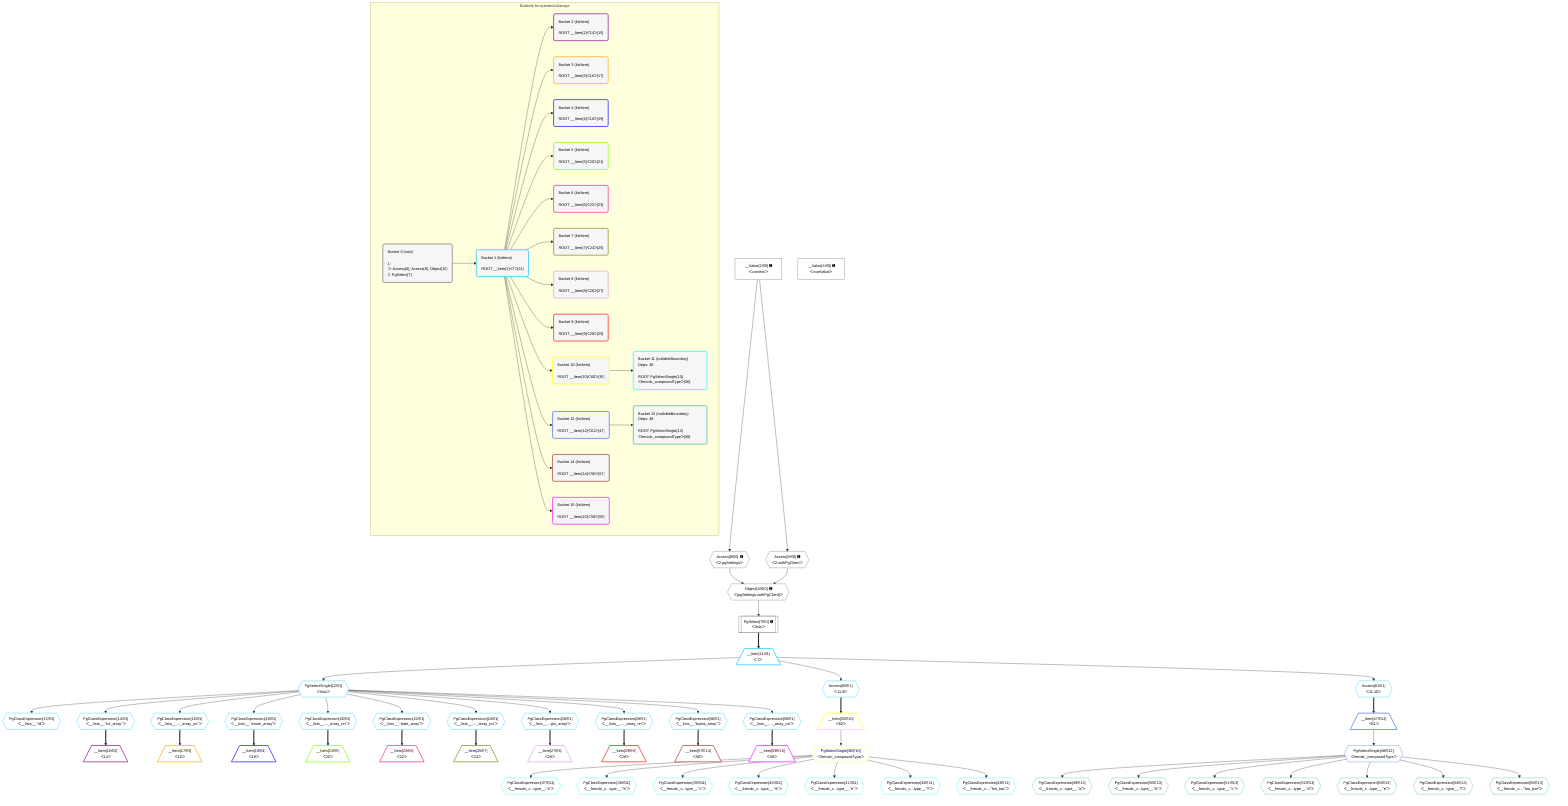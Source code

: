 %%{init: {'themeVariables': { 'fontSize': '12px'}}}%%
graph TD
    classDef path fill:#eee,stroke:#000,color:#000
    classDef plan fill:#fff,stroke-width:1px,color:#000
    classDef itemplan fill:#fff,stroke-width:2px,color:#000
    classDef unbatchedplan fill:#dff,stroke-width:1px,color:#000
    classDef sideeffectplan fill:#fcc,stroke-width:2px,color:#000
    classDef bucket fill:#f6f6f6,color:#000,stroke-width:2px,text-align:left


    %% plan dependencies
    Object10{{"Object[10∈0] ➊<br />ᐸ{pgSettings,withPgClient}ᐳ"}}:::plan
    Access8{{"Access[8∈0] ➊<br />ᐸ2.pgSettingsᐳ"}}:::plan
    Access9{{"Access[9∈0] ➊<br />ᐸ2.withPgClientᐳ"}}:::plan
    Access8 & Access9 --> Object10
    PgSelect7[["PgSelect[7∈0] ➊<br />ᐸlistsᐳ"]]:::plan
    Object10 --> PgSelect7
    __Value2["__Value[2∈0] ➊<br />ᐸcontextᐳ"]:::plan
    __Value2 --> Access8
    __Value2 --> Access9
    __Value4["__Value[4∈0] ➊<br />ᐸrootValueᐳ"]:::plan
    __Item11[/"__Item[11∈1]<br />ᐸ7ᐳ"\]:::itemplan
    PgSelect7 ==> __Item11
    PgSelectSingle12{{"PgSelectSingle[12∈1]<br />ᐸlistsᐳ"}}:::plan
    __Item11 --> PgSelectSingle12
    PgClassExpression13{{"PgClassExpression[13∈1]<br />ᐸ__lists__.”id”ᐳ"}}:::plan
    PgSelectSingle12 --> PgClassExpression13
    PgClassExpression14{{"PgClassExpression[14∈1]<br />ᐸ__lists__.”int_array”ᐳ"}}:::plan
    PgSelectSingle12 --> PgClassExpression14
    PgClassExpression16{{"PgClassExpression[16∈1]<br />ᐸ__lists__...._array_nn”ᐳ"}}:::plan
    PgSelectSingle12 --> PgClassExpression16
    PgClassExpression18{{"PgClassExpression[18∈1]<br />ᐸ__lists__.”enum_array”ᐳ"}}:::plan
    PgSelectSingle12 --> PgClassExpression18
    PgClassExpression20{{"PgClassExpression[20∈1]<br />ᐸ__lists__...._array_nn”ᐳ"}}:::plan
    PgSelectSingle12 --> PgClassExpression20
    PgClassExpression22{{"PgClassExpression[22∈1]<br />ᐸ__lists__.”date_array”ᐳ"}}:::plan
    PgSelectSingle12 --> PgClassExpression22
    PgClassExpression24{{"PgClassExpression[24∈1]<br />ᐸ__lists__...._array_nn”ᐳ"}}:::plan
    PgSelectSingle12 --> PgClassExpression24
    PgClassExpression26{{"PgClassExpression[26∈1]<br />ᐸ__lists__....ptz_array”ᐳ"}}:::plan
    PgSelectSingle12 --> PgClassExpression26
    PgClassExpression28{{"PgClassExpression[28∈1]<br />ᐸ__lists__...._array_nn”ᐳ"}}:::plan
    PgSelectSingle12 --> PgClassExpression28
    PgClassExpression56{{"PgClassExpression[56∈1]<br />ᐸ__lists__.”bytea_array”ᐳ"}}:::plan
    PgSelectSingle12 --> PgClassExpression56
    PgClassExpression58{{"PgClassExpression[58∈1]<br />ᐸ__lists__...._array_nn”ᐳ"}}:::plan
    PgSelectSingle12 --> PgClassExpression58
    Access60{{"Access[60∈1]<br />ᐸ11.9ᐳ"}}:::plan
    __Item11 --> Access60
    Access61{{"Access[61∈1]<br />ᐸ11.10ᐳ"}}:::plan
    __Item11 --> Access61
    __Item15[/"__Item[15∈2]<br />ᐸ14ᐳ"\]:::itemplan
    PgClassExpression14 ==> __Item15
    __Item17[/"__Item[17∈3]<br />ᐸ16ᐳ"\]:::itemplan
    PgClassExpression16 ==> __Item17
    __Item19[/"__Item[19∈4]<br />ᐸ18ᐳ"\]:::itemplan
    PgClassExpression18 ==> __Item19
    __Item21[/"__Item[21∈5]<br />ᐸ20ᐳ"\]:::itemplan
    PgClassExpression20 ==> __Item21
    __Item23[/"__Item[23∈6]<br />ᐸ22ᐳ"\]:::itemplan
    PgClassExpression22 ==> __Item23
    __Item25[/"__Item[25∈7]<br />ᐸ24ᐳ"\]:::itemplan
    PgClassExpression24 ==> __Item25
    __Item27[/"__Item[27∈8]<br />ᐸ26ᐳ"\]:::itemplan
    PgClassExpression26 ==> __Item27
    __Item29[/"__Item[29∈9]<br />ᐸ28ᐳ"\]:::itemplan
    PgClassExpression28 ==> __Item29
    __Item35[/"__Item[35∈10]<br />ᐸ60ᐳ"\]:::itemplan
    Access60 ==> __Item35
    PgSelectSingle36{{"PgSelectSingle[36∈10]<br />ᐸfrmcdc_compoundTypeᐳ"}}:::plan
    __Item35 --> PgSelectSingle36
    PgClassExpression37{{"PgClassExpression[37∈11]<br />ᐸ__frmcdc_c...type__.”a”ᐳ"}}:::plan
    PgSelectSingle36 --> PgClassExpression37
    PgClassExpression38{{"PgClassExpression[38∈11]<br />ᐸ__frmcdc_c...type__.”b”ᐳ"}}:::plan
    PgSelectSingle36 --> PgClassExpression38
    PgClassExpression39{{"PgClassExpression[39∈11]<br />ᐸ__frmcdc_c...type__.”c”ᐳ"}}:::plan
    PgSelectSingle36 --> PgClassExpression39
    PgClassExpression40{{"PgClassExpression[40∈11]<br />ᐸ__frmcdc_c...type__.”d”ᐳ"}}:::plan
    PgSelectSingle36 --> PgClassExpression40
    PgClassExpression41{{"PgClassExpression[41∈11]<br />ᐸ__frmcdc_c...type__.”e”ᐳ"}}:::plan
    PgSelectSingle36 --> PgClassExpression41
    PgClassExpression42{{"PgClassExpression[42∈11]<br />ᐸ__frmcdc_c...type__.”f”ᐳ"}}:::plan
    PgSelectSingle36 --> PgClassExpression42
    PgClassExpression43{{"PgClassExpression[43∈11]<br />ᐸ__frmcdc_c....”foo_bar”ᐳ"}}:::plan
    PgSelectSingle36 --> PgClassExpression43
    __Item47[/"__Item[47∈12]<br />ᐸ61ᐳ"\]:::itemplan
    Access61 ==> __Item47
    PgSelectSingle48{{"PgSelectSingle[48∈12]<br />ᐸfrmcdc_compoundTypeᐳ"}}:::plan
    __Item47 --> PgSelectSingle48
    PgClassExpression49{{"PgClassExpression[49∈13]<br />ᐸ__frmcdc_c...type__.”a”ᐳ"}}:::plan
    PgSelectSingle48 --> PgClassExpression49
    PgClassExpression50{{"PgClassExpression[50∈13]<br />ᐸ__frmcdc_c...type__.”b”ᐳ"}}:::plan
    PgSelectSingle48 --> PgClassExpression50
    PgClassExpression51{{"PgClassExpression[51∈13]<br />ᐸ__frmcdc_c...type__.”c”ᐳ"}}:::plan
    PgSelectSingle48 --> PgClassExpression51
    PgClassExpression52{{"PgClassExpression[52∈13]<br />ᐸ__frmcdc_c...type__.”d”ᐳ"}}:::plan
    PgSelectSingle48 --> PgClassExpression52
    PgClassExpression53{{"PgClassExpression[53∈13]<br />ᐸ__frmcdc_c...type__.”e”ᐳ"}}:::plan
    PgSelectSingle48 --> PgClassExpression53
    PgClassExpression54{{"PgClassExpression[54∈13]<br />ᐸ__frmcdc_c...type__.”f”ᐳ"}}:::plan
    PgSelectSingle48 --> PgClassExpression54
    PgClassExpression55{{"PgClassExpression[55∈13]<br />ᐸ__frmcdc_c....”foo_bar”ᐳ"}}:::plan
    PgSelectSingle48 --> PgClassExpression55
    __Item57[/"__Item[57∈14]<br />ᐸ56ᐳ"\]:::itemplan
    PgClassExpression56 ==> __Item57
    __Item59[/"__Item[59∈15]<br />ᐸ58ᐳ"\]:::itemplan
    PgClassExpression58 ==> __Item59

    %% define steps

    subgraph "Buckets for queries/v4/arrays"
    Bucket0("Bucket 0 (root)<br /><br />1: <br />ᐳ: Access[8], Access[9], Object[10]<br />2: PgSelect[7]"):::bucket
    classDef bucket0 stroke:#696969
    class Bucket0,__Value2,__Value4,PgSelect7,Access8,Access9,Object10 bucket0
    Bucket1("Bucket 1 (listItem)<br /><br />ROOT __Item{1}ᐸ7ᐳ[11]"):::bucket
    classDef bucket1 stroke:#00bfff
    class Bucket1,__Item11,PgSelectSingle12,PgClassExpression13,PgClassExpression14,PgClassExpression16,PgClassExpression18,PgClassExpression20,PgClassExpression22,PgClassExpression24,PgClassExpression26,PgClassExpression28,PgClassExpression56,PgClassExpression58,Access60,Access61 bucket1
    Bucket2("Bucket 2 (listItem)<br /><br />ROOT __Item{2}ᐸ14ᐳ[15]"):::bucket
    classDef bucket2 stroke:#7f007f
    class Bucket2,__Item15 bucket2
    Bucket3("Bucket 3 (listItem)<br /><br />ROOT __Item{3}ᐸ16ᐳ[17]"):::bucket
    classDef bucket3 stroke:#ffa500
    class Bucket3,__Item17 bucket3
    Bucket4("Bucket 4 (listItem)<br /><br />ROOT __Item{4}ᐸ18ᐳ[19]"):::bucket
    classDef bucket4 stroke:#0000ff
    class Bucket4,__Item19 bucket4
    Bucket5("Bucket 5 (listItem)<br /><br />ROOT __Item{5}ᐸ20ᐳ[21]"):::bucket
    classDef bucket5 stroke:#7fff00
    class Bucket5,__Item21 bucket5
    Bucket6("Bucket 6 (listItem)<br /><br />ROOT __Item{6}ᐸ22ᐳ[23]"):::bucket
    classDef bucket6 stroke:#ff1493
    class Bucket6,__Item23 bucket6
    Bucket7("Bucket 7 (listItem)<br /><br />ROOT __Item{7}ᐸ24ᐳ[25]"):::bucket
    classDef bucket7 stroke:#808000
    class Bucket7,__Item25 bucket7
    Bucket8("Bucket 8 (listItem)<br /><br />ROOT __Item{8}ᐸ26ᐳ[27]"):::bucket
    classDef bucket8 stroke:#dda0dd
    class Bucket8,__Item27 bucket8
    Bucket9("Bucket 9 (listItem)<br /><br />ROOT __Item{9}ᐸ28ᐳ[29]"):::bucket
    classDef bucket9 stroke:#ff0000
    class Bucket9,__Item29 bucket9
    Bucket10("Bucket 10 (listItem)<br /><br />ROOT __Item{10}ᐸ60ᐳ[35]"):::bucket
    classDef bucket10 stroke:#ffff00
    class Bucket10,__Item35,PgSelectSingle36 bucket10
    Bucket11("Bucket 11 (nullableBoundary)<br />Deps: 36<br /><br />ROOT PgSelectSingle{10}ᐸfrmcdc_compoundTypeᐳ[36]"):::bucket
    classDef bucket11 stroke:#00ffff
    class Bucket11,PgClassExpression37,PgClassExpression38,PgClassExpression39,PgClassExpression40,PgClassExpression41,PgClassExpression42,PgClassExpression43 bucket11
    Bucket12("Bucket 12 (listItem)<br /><br />ROOT __Item{12}ᐸ61ᐳ[47]"):::bucket
    classDef bucket12 stroke:#4169e1
    class Bucket12,__Item47,PgSelectSingle48 bucket12
    Bucket13("Bucket 13 (nullableBoundary)<br />Deps: 48<br /><br />ROOT PgSelectSingle{12}ᐸfrmcdc_compoundTypeᐳ[48]"):::bucket
    classDef bucket13 stroke:#3cb371
    class Bucket13,PgClassExpression49,PgClassExpression50,PgClassExpression51,PgClassExpression52,PgClassExpression53,PgClassExpression54,PgClassExpression55 bucket13
    Bucket14("Bucket 14 (listItem)<br /><br />ROOT __Item{14}ᐸ56ᐳ[57]"):::bucket
    classDef bucket14 stroke:#a52a2a
    class Bucket14,__Item57 bucket14
    Bucket15("Bucket 15 (listItem)<br /><br />ROOT __Item{15}ᐸ58ᐳ[59]"):::bucket
    classDef bucket15 stroke:#ff00ff
    class Bucket15,__Item59 bucket15
    Bucket0 --> Bucket1
    Bucket1 --> Bucket2 & Bucket3 & Bucket4 & Bucket5 & Bucket6 & Bucket7 & Bucket8 & Bucket9 & Bucket10 & Bucket12 & Bucket14 & Bucket15
    Bucket10 --> Bucket11
    Bucket12 --> Bucket13
    end